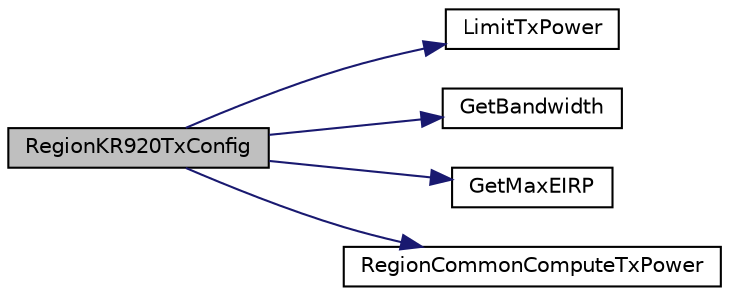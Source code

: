 digraph "RegionKR920TxConfig"
{
  edge [fontname="Helvetica",fontsize="10",labelfontname="Helvetica",labelfontsize="10"];
  node [fontname="Helvetica",fontsize="10",shape=record];
  rankdir="LR";
  Node101 [label="RegionKR920TxConfig",height=0.2,width=0.4,color="black", fillcolor="grey75", style="filled", fontcolor="black"];
  Node101 -> Node102 [color="midnightblue",fontsize="10",style="solid",fontname="Helvetica"];
  Node102 [label="LimitTxPower",height=0.2,width=0.4,color="black", fillcolor="white", style="filled",URL="$_region_k_r920_8c.html#af2821991c6e6dad3e196b01f6cf1d542"];
  Node101 -> Node103 [color="midnightblue",fontsize="10",style="solid",fontname="Helvetica"];
  Node103 [label="GetBandwidth",height=0.2,width=0.4,color="black", fillcolor="white", style="filled",URL="$_region_k_r920_8c.html#afbe81e6d36760141722791d216d4ac60"];
  Node101 -> Node104 [color="midnightblue",fontsize="10",style="solid",fontname="Helvetica"];
  Node104 [label="GetMaxEIRP",height=0.2,width=0.4,color="black", fillcolor="white", style="filled",URL="$_region_k_r920_8c.html#a57ad10a17dfe52c07d7aea086766da89"];
  Node101 -> Node105 [color="midnightblue",fontsize="10",style="solid",fontname="Helvetica"];
  Node105 [label="RegionCommonComputeTxPower",height=0.2,width=0.4,color="black", fillcolor="white", style="filled",URL="$group___r_e_g_i_o_n_c_o_m_m_o_n.html#gaa92800c8e9ce21366d383d14878cc391",tooltip="Computes the txPower, based on the max EIRP and the antenna gain. "];
}
